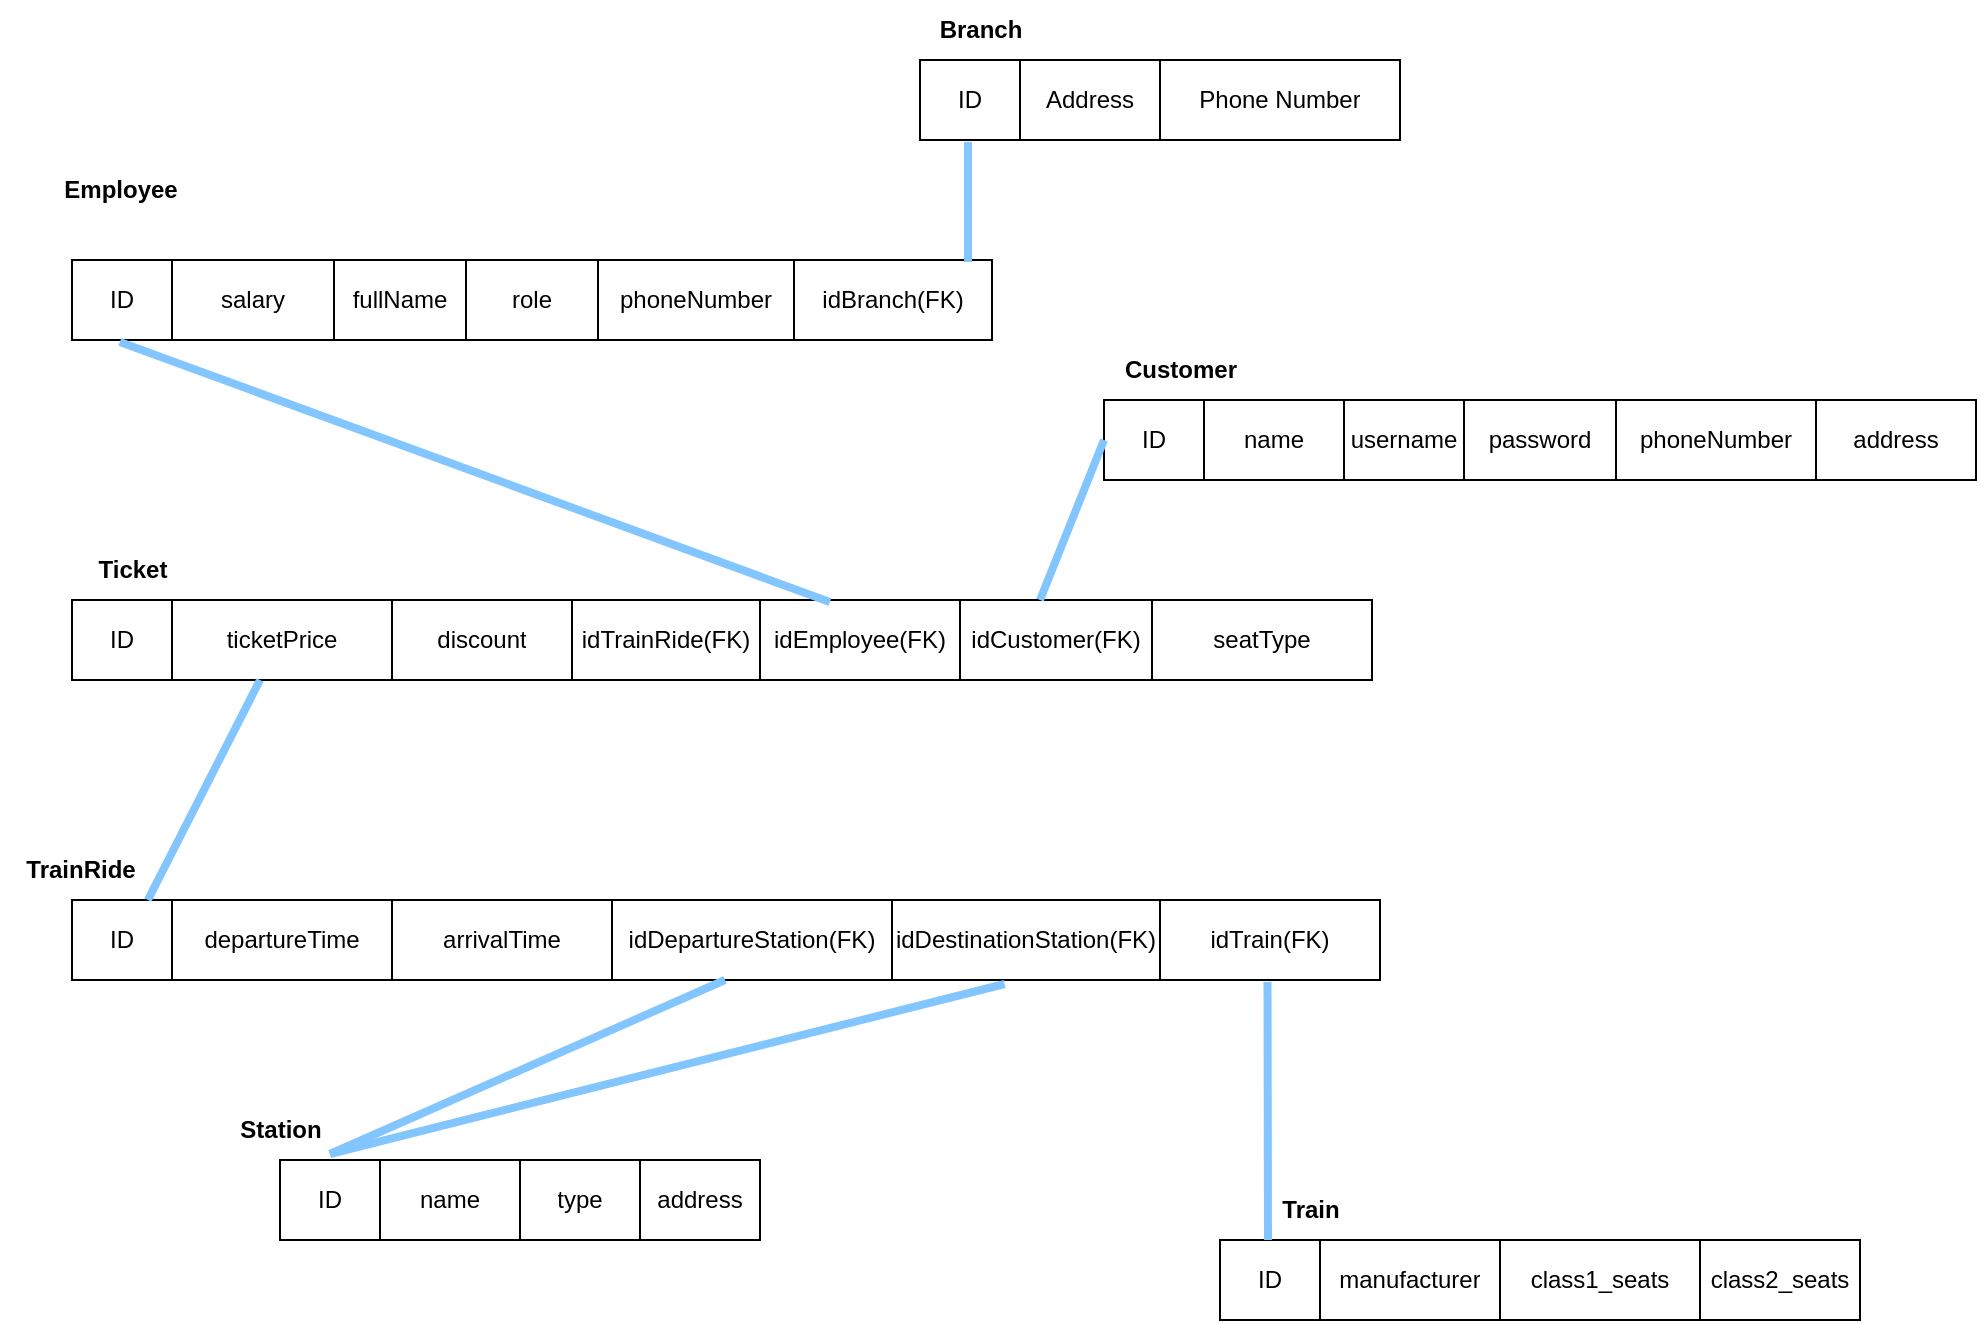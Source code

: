 <mxfile version="24.2.1" type="github">
  <diagram name="Trang-1" id="YBDbR_vrU3Q3pb-mnRNk">
    <mxGraphModel dx="1434" dy="738" grid="1" gridSize="10" guides="1" tooltips="1" connect="1" arrows="1" fold="1" page="1" pageScale="1" pageWidth="827" pageHeight="1169" math="0" shadow="0">
      <root>
        <mxCell id="0" />
        <mxCell id="1" parent="0" />
        <mxCell id="nQlicbacur5IE9ucQl_i-17" value="" style="shape=table;startSize=0;container=1;collapsible=0;childLayout=tableLayout;" vertex="1" parent="1">
          <mxGeometry x="480" y="730" width="240" height="40" as="geometry" />
        </mxCell>
        <mxCell id="nQlicbacur5IE9ucQl_i-18" value="" style="shape=tableRow;horizontal=0;startSize=0;swimlaneHead=0;swimlaneBody=0;strokeColor=inherit;top=0;left=0;bottom=0;right=0;collapsible=0;dropTarget=0;fillColor=none;points=[[0,0.5],[1,0.5]];portConstraint=eastwest;" vertex="1" parent="nQlicbacur5IE9ucQl_i-17">
          <mxGeometry width="240" height="40" as="geometry" />
        </mxCell>
        <mxCell id="nQlicbacur5IE9ucQl_i-19" value="ID" style="shape=partialRectangle;html=1;whiteSpace=wrap;connectable=0;strokeColor=inherit;overflow=hidden;fillColor=none;top=0;left=0;bottom=0;right=0;pointerEvents=1;" vertex="1" parent="nQlicbacur5IE9ucQl_i-18">
          <mxGeometry width="50" height="40" as="geometry">
            <mxRectangle width="50" height="40" as="alternateBounds" />
          </mxGeometry>
        </mxCell>
        <mxCell id="nQlicbacur5IE9ucQl_i-20" value="Address" style="shape=partialRectangle;html=1;whiteSpace=wrap;connectable=0;strokeColor=inherit;overflow=hidden;fillColor=none;top=0;left=0;bottom=0;right=0;pointerEvents=1;" vertex="1" parent="nQlicbacur5IE9ucQl_i-18">
          <mxGeometry x="50" width="70" height="40" as="geometry">
            <mxRectangle width="70" height="40" as="alternateBounds" />
          </mxGeometry>
        </mxCell>
        <mxCell id="nQlicbacur5IE9ucQl_i-21" value="Phone Number" style="shape=partialRectangle;html=1;whiteSpace=wrap;connectable=0;strokeColor=inherit;overflow=hidden;fillColor=none;top=0;left=0;bottom=0;right=0;pointerEvents=1;" vertex="1" parent="nQlicbacur5IE9ucQl_i-18">
          <mxGeometry x="120" width="120" height="40" as="geometry">
            <mxRectangle width="120" height="40" as="alternateBounds" />
          </mxGeometry>
        </mxCell>
        <mxCell id="nQlicbacur5IE9ucQl_i-22" value="" style="shape=table;startSize=0;container=1;collapsible=0;childLayout=tableLayout;" vertex="1" parent="1">
          <mxGeometry x="56" y="830" width="460" height="40" as="geometry" />
        </mxCell>
        <mxCell id="nQlicbacur5IE9ucQl_i-23" value="" style="shape=tableRow;horizontal=0;startSize=0;swimlaneHead=0;swimlaneBody=0;strokeColor=inherit;top=0;left=0;bottom=0;right=0;collapsible=0;dropTarget=0;fillColor=none;points=[[0,0.5],[1,0.5]];portConstraint=eastwest;" vertex="1" parent="nQlicbacur5IE9ucQl_i-22">
          <mxGeometry width="460" height="40" as="geometry" />
        </mxCell>
        <mxCell id="nQlicbacur5IE9ucQl_i-24" value="ID" style="shape=partialRectangle;html=1;whiteSpace=wrap;connectable=0;strokeColor=inherit;overflow=hidden;fillColor=none;top=0;left=0;bottom=0;right=0;pointerEvents=1;" vertex="1" parent="nQlicbacur5IE9ucQl_i-23">
          <mxGeometry width="50" height="40" as="geometry">
            <mxRectangle width="50" height="40" as="alternateBounds" />
          </mxGeometry>
        </mxCell>
        <mxCell id="nQlicbacur5IE9ucQl_i-25" value="salary" style="shape=partialRectangle;html=1;whiteSpace=wrap;connectable=0;strokeColor=inherit;overflow=hidden;fillColor=none;top=0;left=0;bottom=0;right=0;pointerEvents=1;" vertex="1" parent="nQlicbacur5IE9ucQl_i-23">
          <mxGeometry x="50" width="81" height="40" as="geometry">
            <mxRectangle width="81" height="40" as="alternateBounds" />
          </mxGeometry>
        </mxCell>
        <mxCell id="nQlicbacur5IE9ucQl_i-26" value="fullName" style="shape=partialRectangle;html=1;whiteSpace=wrap;connectable=0;strokeColor=inherit;overflow=hidden;fillColor=none;top=0;left=0;bottom=0;right=0;pointerEvents=1;" vertex="1" parent="nQlicbacur5IE9ucQl_i-23">
          <mxGeometry x="131" width="66" height="40" as="geometry">
            <mxRectangle width="66" height="40" as="alternateBounds" />
          </mxGeometry>
        </mxCell>
        <mxCell id="nQlicbacur5IE9ucQl_i-27" value="role" style="shape=partialRectangle;html=1;whiteSpace=wrap;connectable=0;strokeColor=inherit;overflow=hidden;fillColor=none;top=0;left=0;bottom=0;right=0;pointerEvents=1;" vertex="1" parent="nQlicbacur5IE9ucQl_i-23">
          <mxGeometry x="197" width="66" height="40" as="geometry">
            <mxRectangle width="66" height="40" as="alternateBounds" />
          </mxGeometry>
        </mxCell>
        <mxCell id="nQlicbacur5IE9ucQl_i-28" value="phoneNumber" style="shape=partialRectangle;html=1;whiteSpace=wrap;connectable=0;strokeColor=inherit;overflow=hidden;fillColor=none;top=0;left=0;bottom=0;right=0;pointerEvents=1;" vertex="1" parent="nQlicbacur5IE9ucQl_i-23">
          <mxGeometry x="263" width="98" height="40" as="geometry">
            <mxRectangle width="98" height="40" as="alternateBounds" />
          </mxGeometry>
        </mxCell>
        <mxCell id="nQlicbacur5IE9ucQl_i-29" value="idBranch(FK)" style="shape=partialRectangle;html=1;whiteSpace=wrap;connectable=0;strokeColor=inherit;overflow=hidden;fillColor=none;top=0;left=0;bottom=0;right=0;pointerEvents=1;" vertex="1" parent="nQlicbacur5IE9ucQl_i-23">
          <mxGeometry x="361" width="99" height="40" as="geometry">
            <mxRectangle width="99" height="40" as="alternateBounds" />
          </mxGeometry>
        </mxCell>
        <mxCell id="nQlicbacur5IE9ucQl_i-30" value="" style="shape=table;startSize=0;container=1;collapsible=0;childLayout=tableLayout;" vertex="1" parent="1">
          <mxGeometry x="572" y="900" width="436" height="40" as="geometry" />
        </mxCell>
        <mxCell id="nQlicbacur5IE9ucQl_i-31" value="" style="shape=tableRow;horizontal=0;startSize=0;swimlaneHead=0;swimlaneBody=0;strokeColor=inherit;top=0;left=0;bottom=0;right=0;collapsible=0;dropTarget=0;fillColor=none;points=[[0,0.5],[1,0.5]];portConstraint=eastwest;" vertex="1" parent="nQlicbacur5IE9ucQl_i-30">
          <mxGeometry width="436" height="40" as="geometry" />
        </mxCell>
        <mxCell id="nQlicbacur5IE9ucQl_i-32" value="ID" style="shape=partialRectangle;html=1;whiteSpace=wrap;connectable=0;strokeColor=inherit;overflow=hidden;fillColor=none;top=0;left=0;bottom=0;right=0;pointerEvents=1;" vertex="1" parent="nQlicbacur5IE9ucQl_i-31">
          <mxGeometry width="50" height="40" as="geometry">
            <mxRectangle width="50" height="40" as="alternateBounds" />
          </mxGeometry>
        </mxCell>
        <mxCell id="nQlicbacur5IE9ucQl_i-33" value="name" style="shape=partialRectangle;html=1;whiteSpace=wrap;connectable=0;strokeColor=inherit;overflow=hidden;fillColor=none;top=0;left=0;bottom=0;right=0;pointerEvents=1;" vertex="1" parent="nQlicbacur5IE9ucQl_i-31">
          <mxGeometry x="50" width="70" height="40" as="geometry">
            <mxRectangle width="70" height="40" as="alternateBounds" />
          </mxGeometry>
        </mxCell>
        <mxCell id="nQlicbacur5IE9ucQl_i-34" value="username" style="shape=partialRectangle;html=1;whiteSpace=wrap;connectable=0;strokeColor=inherit;overflow=hidden;fillColor=none;top=0;left=0;bottom=0;right=0;pointerEvents=1;" vertex="1" parent="nQlicbacur5IE9ucQl_i-31">
          <mxGeometry x="120" width="60" height="40" as="geometry">
            <mxRectangle width="60" height="40" as="alternateBounds" />
          </mxGeometry>
        </mxCell>
        <mxCell id="nQlicbacur5IE9ucQl_i-35" value="password" style="shape=partialRectangle;html=1;whiteSpace=wrap;connectable=0;strokeColor=inherit;overflow=hidden;fillColor=none;top=0;left=0;bottom=0;right=0;pointerEvents=1;" vertex="1" parent="nQlicbacur5IE9ucQl_i-31">
          <mxGeometry x="180" width="76" height="40" as="geometry">
            <mxRectangle width="76" height="40" as="alternateBounds" />
          </mxGeometry>
        </mxCell>
        <mxCell id="nQlicbacur5IE9ucQl_i-36" value="phoneNumber" style="shape=partialRectangle;html=1;whiteSpace=wrap;connectable=0;strokeColor=inherit;overflow=hidden;fillColor=none;top=0;left=0;bottom=0;right=0;pointerEvents=1;" vertex="1" parent="nQlicbacur5IE9ucQl_i-31">
          <mxGeometry x="256" width="100" height="40" as="geometry">
            <mxRectangle width="100" height="40" as="alternateBounds" />
          </mxGeometry>
        </mxCell>
        <mxCell id="nQlicbacur5IE9ucQl_i-37" value="address" style="shape=partialRectangle;html=1;whiteSpace=wrap;connectable=0;strokeColor=inherit;overflow=hidden;fillColor=none;top=0;left=0;bottom=0;right=0;pointerEvents=1;" vertex="1" parent="nQlicbacur5IE9ucQl_i-31">
          <mxGeometry x="356" width="80" height="40" as="geometry">
            <mxRectangle width="80" height="40" as="alternateBounds" />
          </mxGeometry>
        </mxCell>
        <mxCell id="nQlicbacur5IE9ucQl_i-38" value="" style="shape=table;startSize=0;container=1;collapsible=0;childLayout=tableLayout;" vertex="1" parent="1">
          <mxGeometry x="56" y="1000" width="650" height="40" as="geometry" />
        </mxCell>
        <mxCell id="nQlicbacur5IE9ucQl_i-39" value="" style="shape=tableRow;horizontal=0;startSize=0;swimlaneHead=0;swimlaneBody=0;strokeColor=inherit;top=0;left=0;bottom=0;right=0;collapsible=0;dropTarget=0;fillColor=none;points=[[0,0.5],[1,0.5]];portConstraint=eastwest;" vertex="1" parent="nQlicbacur5IE9ucQl_i-38">
          <mxGeometry width="650" height="40" as="geometry" />
        </mxCell>
        <mxCell id="nQlicbacur5IE9ucQl_i-40" value="ID" style="shape=partialRectangle;html=1;whiteSpace=wrap;connectable=0;strokeColor=inherit;overflow=hidden;fillColor=none;top=0;left=0;bottom=0;right=0;pointerEvents=1;" vertex="1" parent="nQlicbacur5IE9ucQl_i-39">
          <mxGeometry width="50" height="40" as="geometry">
            <mxRectangle width="50" height="40" as="alternateBounds" />
          </mxGeometry>
        </mxCell>
        <mxCell id="nQlicbacur5IE9ucQl_i-41" value="ticketPrice" style="shape=partialRectangle;html=1;whiteSpace=wrap;connectable=0;strokeColor=inherit;overflow=hidden;fillColor=none;top=0;left=0;bottom=0;right=0;pointerEvents=1;" vertex="1" parent="nQlicbacur5IE9ucQl_i-39">
          <mxGeometry x="50" width="110" height="40" as="geometry">
            <mxRectangle width="110" height="40" as="alternateBounds" />
          </mxGeometry>
        </mxCell>
        <mxCell id="nQlicbacur5IE9ucQl_i-42" value="discount" style="shape=partialRectangle;html=1;whiteSpace=wrap;connectable=0;strokeColor=inherit;overflow=hidden;fillColor=none;top=0;left=0;bottom=0;right=0;pointerEvents=1;" vertex="1" parent="nQlicbacur5IE9ucQl_i-39">
          <mxGeometry x="160" width="90" height="40" as="geometry">
            <mxRectangle width="90" height="40" as="alternateBounds" />
          </mxGeometry>
        </mxCell>
        <mxCell id="nQlicbacur5IE9ucQl_i-43" value="idTrainRide(FK)" style="shape=partialRectangle;html=1;whiteSpace=wrap;connectable=0;strokeColor=inherit;overflow=hidden;fillColor=none;top=0;left=0;bottom=0;right=0;pointerEvents=1;" vertex="1" parent="nQlicbacur5IE9ucQl_i-39">
          <mxGeometry x="250" width="94" height="40" as="geometry">
            <mxRectangle width="94" height="40" as="alternateBounds" />
          </mxGeometry>
        </mxCell>
        <mxCell id="nQlicbacur5IE9ucQl_i-44" value="idEmployee(FK)" style="shape=partialRectangle;html=1;whiteSpace=wrap;connectable=0;strokeColor=inherit;overflow=hidden;fillColor=none;top=0;left=0;bottom=0;right=0;pointerEvents=1;" vertex="1" parent="nQlicbacur5IE9ucQl_i-39">
          <mxGeometry x="344" width="100" height="40" as="geometry">
            <mxRectangle width="100" height="40" as="alternateBounds" />
          </mxGeometry>
        </mxCell>
        <mxCell id="nQlicbacur5IE9ucQl_i-45" value="idCustomer(FK)" style="shape=partialRectangle;html=1;whiteSpace=wrap;connectable=0;strokeColor=inherit;overflow=hidden;fillColor=none;top=0;left=0;bottom=0;right=0;pointerEvents=1;" vertex="1" parent="nQlicbacur5IE9ucQl_i-39">
          <mxGeometry x="444" width="96" height="40" as="geometry">
            <mxRectangle width="96" height="40" as="alternateBounds" />
          </mxGeometry>
        </mxCell>
        <mxCell id="nQlicbacur5IE9ucQl_i-81" value="seatType" style="shape=partialRectangle;html=1;whiteSpace=wrap;connectable=0;strokeColor=inherit;overflow=hidden;fillColor=none;top=0;left=0;bottom=0;right=0;pointerEvents=1;" vertex="1" parent="nQlicbacur5IE9ucQl_i-39">
          <mxGeometry x="540" width="110" height="40" as="geometry">
            <mxRectangle width="110" height="40" as="alternateBounds" />
          </mxGeometry>
        </mxCell>
        <mxCell id="nQlicbacur5IE9ucQl_i-54" value="" style="shape=table;startSize=0;container=1;collapsible=0;childLayout=tableLayout;" vertex="1" parent="1">
          <mxGeometry x="56" y="1150" width="654" height="40" as="geometry" />
        </mxCell>
        <mxCell id="nQlicbacur5IE9ucQl_i-55" value="" style="shape=tableRow;horizontal=0;startSize=0;swimlaneHead=0;swimlaneBody=0;strokeColor=inherit;top=0;left=0;bottom=0;right=0;collapsible=0;dropTarget=0;fillColor=none;points=[[0,0.5],[1,0.5]];portConstraint=eastwest;" vertex="1" parent="nQlicbacur5IE9ucQl_i-54">
          <mxGeometry width="654" height="40" as="geometry" />
        </mxCell>
        <mxCell id="nQlicbacur5IE9ucQl_i-56" value="ID" style="shape=partialRectangle;html=1;whiteSpace=wrap;connectable=0;strokeColor=inherit;overflow=hidden;fillColor=none;top=0;left=0;bottom=0;right=0;pointerEvents=1;" vertex="1" parent="nQlicbacur5IE9ucQl_i-55">
          <mxGeometry width="50" height="40" as="geometry">
            <mxRectangle width="50" height="40" as="alternateBounds" />
          </mxGeometry>
        </mxCell>
        <mxCell id="nQlicbacur5IE9ucQl_i-57" value="departureTime" style="shape=partialRectangle;html=1;whiteSpace=wrap;connectable=0;strokeColor=inherit;overflow=hidden;fillColor=none;top=0;left=0;bottom=0;right=0;pointerEvents=1;" vertex="1" parent="nQlicbacur5IE9ucQl_i-55">
          <mxGeometry x="50" width="110" height="40" as="geometry">
            <mxRectangle width="110" height="40" as="alternateBounds" />
          </mxGeometry>
        </mxCell>
        <mxCell id="nQlicbacur5IE9ucQl_i-86" value="arrivalTime" style="shape=partialRectangle;html=1;whiteSpace=wrap;connectable=0;strokeColor=inherit;overflow=hidden;fillColor=none;top=0;left=0;bottom=0;right=0;pointerEvents=1;" vertex="1" parent="nQlicbacur5IE9ucQl_i-55">
          <mxGeometry x="160" width="110" height="40" as="geometry">
            <mxRectangle width="110" height="40" as="alternateBounds" />
          </mxGeometry>
        </mxCell>
        <mxCell id="nQlicbacur5IE9ucQl_i-58" value="idDepartureStation(FK)" style="shape=partialRectangle;html=1;whiteSpace=wrap;connectable=0;strokeColor=inherit;overflow=hidden;fillColor=none;top=0;left=0;bottom=0;right=0;pointerEvents=1;" vertex="1" parent="nQlicbacur5IE9ucQl_i-55">
          <mxGeometry x="270" width="140" height="40" as="geometry">
            <mxRectangle width="140" height="40" as="alternateBounds" />
          </mxGeometry>
        </mxCell>
        <mxCell id="nQlicbacur5IE9ucQl_i-59" value="idDestinationStation(FK)" style="shape=partialRectangle;html=1;whiteSpace=wrap;connectable=0;strokeColor=inherit;overflow=hidden;fillColor=none;top=0;left=0;bottom=0;right=0;pointerEvents=1;" vertex="1" parent="nQlicbacur5IE9ucQl_i-55">
          <mxGeometry x="410" width="134" height="40" as="geometry">
            <mxRectangle width="134" height="40" as="alternateBounds" />
          </mxGeometry>
        </mxCell>
        <mxCell id="nQlicbacur5IE9ucQl_i-60" value="idTrain(FK)" style="shape=partialRectangle;html=1;whiteSpace=wrap;connectable=0;strokeColor=inherit;overflow=hidden;fillColor=none;top=0;left=0;bottom=0;right=0;pointerEvents=1;" vertex="1" parent="nQlicbacur5IE9ucQl_i-55">
          <mxGeometry x="544" width="110" height="40" as="geometry">
            <mxRectangle width="110" height="40" as="alternateBounds" />
          </mxGeometry>
        </mxCell>
        <mxCell id="nQlicbacur5IE9ucQl_i-66" value="" style="shape=table;startSize=0;container=1;collapsible=0;childLayout=tableLayout;" vertex="1" parent="1">
          <mxGeometry x="160" y="1280" width="240" height="40" as="geometry" />
        </mxCell>
        <mxCell id="nQlicbacur5IE9ucQl_i-67" value="" style="shape=tableRow;horizontal=0;startSize=0;swimlaneHead=0;swimlaneBody=0;strokeColor=inherit;top=0;left=0;bottom=0;right=0;collapsible=0;dropTarget=0;fillColor=none;points=[[0,0.5],[1,0.5]];portConstraint=eastwest;" vertex="1" parent="nQlicbacur5IE9ucQl_i-66">
          <mxGeometry width="240" height="40" as="geometry" />
        </mxCell>
        <mxCell id="nQlicbacur5IE9ucQl_i-68" value="ID" style="shape=partialRectangle;html=1;whiteSpace=wrap;connectable=0;strokeColor=inherit;overflow=hidden;fillColor=none;top=0;left=0;bottom=0;right=0;pointerEvents=1;" vertex="1" parent="nQlicbacur5IE9ucQl_i-67">
          <mxGeometry width="50" height="40" as="geometry">
            <mxRectangle width="50" height="40" as="alternateBounds" />
          </mxGeometry>
        </mxCell>
        <mxCell id="nQlicbacur5IE9ucQl_i-69" value="name" style="shape=partialRectangle;html=1;whiteSpace=wrap;connectable=0;strokeColor=inherit;overflow=hidden;fillColor=none;top=0;left=0;bottom=0;right=0;pointerEvents=1;" vertex="1" parent="nQlicbacur5IE9ucQl_i-67">
          <mxGeometry x="50" width="70" height="40" as="geometry">
            <mxRectangle width="70" height="40" as="alternateBounds" />
          </mxGeometry>
        </mxCell>
        <mxCell id="nQlicbacur5IE9ucQl_i-70" value="type" style="shape=partialRectangle;html=1;whiteSpace=wrap;connectable=0;strokeColor=inherit;overflow=hidden;fillColor=none;top=0;left=0;bottom=0;right=0;pointerEvents=1;" vertex="1" parent="nQlicbacur5IE9ucQl_i-67">
          <mxGeometry x="120" width="60" height="40" as="geometry">
            <mxRectangle width="60" height="40" as="alternateBounds" />
          </mxGeometry>
        </mxCell>
        <mxCell id="nQlicbacur5IE9ucQl_i-71" value="address" style="shape=partialRectangle;html=1;whiteSpace=wrap;connectable=0;strokeColor=inherit;overflow=hidden;fillColor=none;top=0;left=0;bottom=0;right=0;pointerEvents=1;" vertex="1" parent="nQlicbacur5IE9ucQl_i-67">
          <mxGeometry x="180" width="60" height="40" as="geometry">
            <mxRectangle width="60" height="40" as="alternateBounds" />
          </mxGeometry>
        </mxCell>
        <mxCell id="nQlicbacur5IE9ucQl_i-72" value="" style="shape=table;startSize=0;container=1;collapsible=0;childLayout=tableLayout;" vertex="1" parent="1">
          <mxGeometry x="630" y="1320" width="320" height="40" as="geometry" />
        </mxCell>
        <mxCell id="nQlicbacur5IE9ucQl_i-73" value="" style="shape=tableRow;horizontal=0;startSize=0;swimlaneHead=0;swimlaneBody=0;strokeColor=inherit;top=0;left=0;bottom=0;right=0;collapsible=0;dropTarget=0;fillColor=none;points=[[0,0.5],[1,0.5]];portConstraint=eastwest;" vertex="1" parent="nQlicbacur5IE9ucQl_i-72">
          <mxGeometry width="320" height="40" as="geometry" />
        </mxCell>
        <mxCell id="nQlicbacur5IE9ucQl_i-74" value="ID" style="shape=partialRectangle;html=1;whiteSpace=wrap;connectable=0;strokeColor=inherit;overflow=hidden;fillColor=none;top=0;left=0;bottom=0;right=0;pointerEvents=1;" vertex="1" parent="nQlicbacur5IE9ucQl_i-73">
          <mxGeometry width="50" height="40" as="geometry">
            <mxRectangle width="50" height="40" as="alternateBounds" />
          </mxGeometry>
        </mxCell>
        <mxCell id="nQlicbacur5IE9ucQl_i-75" value="manufacturer" style="shape=partialRectangle;html=1;whiteSpace=wrap;connectable=0;strokeColor=inherit;overflow=hidden;fillColor=none;top=0;left=0;bottom=0;right=0;pointerEvents=1;" vertex="1" parent="nQlicbacur5IE9ucQl_i-73">
          <mxGeometry x="50" width="90" height="40" as="geometry">
            <mxRectangle width="90" height="40" as="alternateBounds" />
          </mxGeometry>
        </mxCell>
        <mxCell id="nQlicbacur5IE9ucQl_i-76" value="class1_seats" style="shape=partialRectangle;html=1;whiteSpace=wrap;connectable=0;strokeColor=inherit;overflow=hidden;fillColor=none;top=0;left=0;bottom=0;right=0;pointerEvents=1;" vertex="1" parent="nQlicbacur5IE9ucQl_i-73">
          <mxGeometry x="140" width="100" height="40" as="geometry">
            <mxRectangle width="100" height="40" as="alternateBounds" />
          </mxGeometry>
        </mxCell>
        <mxCell id="nQlicbacur5IE9ucQl_i-77" value="class2_seats" style="shape=partialRectangle;html=1;whiteSpace=wrap;connectable=0;strokeColor=inherit;overflow=hidden;fillColor=none;top=0;left=0;bottom=0;right=0;pointerEvents=1;" vertex="1" parent="nQlicbacur5IE9ucQl_i-73">
          <mxGeometry x="240" width="80" height="40" as="geometry">
            <mxRectangle width="80" height="40" as="alternateBounds" />
          </mxGeometry>
        </mxCell>
        <mxCell id="nQlicbacur5IE9ucQl_i-79" value="" style="endArrow=none;html=1;rounded=0;entryX=0.1;entryY=1.025;entryDx=0;entryDy=0;entryPerimeter=0;exitX=0.974;exitY=0.025;exitDx=0;exitDy=0;exitPerimeter=0;strokeColor=#82C5FF;strokeWidth=4;" edge="1" parent="1" source="nQlicbacur5IE9ucQl_i-23" target="nQlicbacur5IE9ucQl_i-18">
          <mxGeometry width="50" height="50" relative="1" as="geometry">
            <mxPoint x="550" y="1040" as="sourcePoint" />
            <mxPoint x="600" y="990" as="targetPoint" />
          </mxGeometry>
        </mxCell>
        <mxCell id="nQlicbacur5IE9ucQl_i-80" value="" style="endArrow=none;html=1;rounded=0;entryX=0.052;entryY=1.025;entryDx=0;entryDy=0;entryPerimeter=0;exitX=0.583;exitY=0.025;exitDx=0;exitDy=0;exitPerimeter=0;strokeColor=#82C5FF;strokeWidth=4;" edge="1" parent="1" source="nQlicbacur5IE9ucQl_i-39" target="nQlicbacur5IE9ucQl_i-23">
          <mxGeometry width="50" height="50" relative="1" as="geometry">
            <mxPoint x="80" y="940" as="sourcePoint" />
            <mxPoint x="80" y="850" as="targetPoint" />
          </mxGeometry>
        </mxCell>
        <mxCell id="nQlicbacur5IE9ucQl_i-83" value="" style="endArrow=none;html=1;rounded=0;entryX=0;entryY=0.5;entryDx=0;entryDy=0;exitX=0.974;exitY=0.025;exitDx=0;exitDy=0;exitPerimeter=0;strokeColor=#82C5FF;strokeWidth=4;" edge="1" parent="1" target="nQlicbacur5IE9ucQl_i-31">
          <mxGeometry width="50" height="50" relative="1" as="geometry">
            <mxPoint x="540" y="1000" as="sourcePoint" />
            <mxPoint x="540" y="910" as="targetPoint" />
          </mxGeometry>
        </mxCell>
        <mxCell id="nQlicbacur5IE9ucQl_i-84" value="" style="endArrow=none;html=1;rounded=0;entryX=0.1;entryY=1.025;entryDx=0;entryDy=0;entryPerimeter=0;exitX=0.058;exitY=0;exitDx=0;exitDy=0;exitPerimeter=0;strokeColor=#82C5FF;strokeWidth=4;" edge="1" parent="1" source="nQlicbacur5IE9ucQl_i-55">
          <mxGeometry width="50" height="50" relative="1" as="geometry">
            <mxPoint x="150" y="1130" as="sourcePoint" />
            <mxPoint x="150" y="1040" as="targetPoint" />
          </mxGeometry>
        </mxCell>
        <mxCell id="nQlicbacur5IE9ucQl_i-85" value="" style="endArrow=none;html=1;rounded=0;entryX=0.914;entryY=1;entryDx=0;entryDy=0;entryPerimeter=0;strokeColor=#82C5FF;strokeWidth=4;exitX=0.075;exitY=0;exitDx=0;exitDy=0;exitPerimeter=0;" edge="1" parent="1" source="nQlicbacur5IE9ucQl_i-73">
          <mxGeometry width="50" height="50" relative="1" as="geometry">
            <mxPoint x="654" y="1291" as="sourcePoint" />
            <mxPoint x="653.756" y="1191" as="targetPoint" />
          </mxGeometry>
        </mxCell>
        <mxCell id="nQlicbacur5IE9ucQl_i-87" value="" style="endArrow=none;html=1;rounded=0;entryX=0.1;entryY=1.025;entryDx=0;entryDy=0;entryPerimeter=0;exitX=0.104;exitY=-0.075;exitDx=0;exitDy=0;exitPerimeter=0;strokeColor=#82C5FF;strokeWidth=4;" edge="1" parent="1" source="nQlicbacur5IE9ucQl_i-67">
          <mxGeometry width="50" height="50" relative="1" as="geometry">
            <mxPoint x="382.5" y="1280" as="sourcePoint" />
            <mxPoint x="382.5" y="1190" as="targetPoint" />
          </mxGeometry>
        </mxCell>
        <mxCell id="nQlicbacur5IE9ucQl_i-88" value="" style="endArrow=none;html=1;rounded=0;entryX=0.713;entryY=1.05;entryDx=0;entryDy=0;entryPerimeter=0;strokeColor=#82C5FF;strokeWidth=4;" edge="1" parent="1" target="nQlicbacur5IE9ucQl_i-55">
          <mxGeometry width="50" height="50" relative="1" as="geometry">
            <mxPoint x="185" y="1277" as="sourcePoint" />
            <mxPoint x="560" y="930" as="targetPoint" />
          </mxGeometry>
        </mxCell>
        <mxCell id="nQlicbacur5IE9ucQl_i-89" value="&lt;b&gt;Train&lt;/b&gt;" style="text;html=1;align=center;verticalAlign=middle;resizable=0;points=[];autosize=1;strokeColor=none;fillColor=none;" vertex="1" parent="1">
          <mxGeometry x="650" y="1290" width="50" height="30" as="geometry" />
        </mxCell>
        <mxCell id="nQlicbacur5IE9ucQl_i-90" value="&lt;b&gt;Station&lt;/b&gt;" style="text;html=1;align=center;verticalAlign=middle;resizable=0;points=[];autosize=1;strokeColor=none;fillColor=none;" vertex="1" parent="1">
          <mxGeometry x="130" y="1250" width="60" height="30" as="geometry" />
        </mxCell>
        <mxCell id="nQlicbacur5IE9ucQl_i-91" value="&lt;b&gt;Employee&lt;/b&gt;" style="text;html=1;align=center;verticalAlign=middle;resizable=0;points=[];autosize=1;strokeColor=none;fillColor=none;" vertex="1" parent="1">
          <mxGeometry x="40" y="780" width="80" height="30" as="geometry" />
        </mxCell>
        <mxCell id="nQlicbacur5IE9ucQl_i-92" value="&lt;b&gt;Branch&lt;/b&gt;" style="text;html=1;align=center;verticalAlign=middle;resizable=0;points=[];autosize=1;strokeColor=none;fillColor=none;" vertex="1" parent="1">
          <mxGeometry x="480" y="700" width="60" height="30" as="geometry" />
        </mxCell>
        <mxCell id="nQlicbacur5IE9ucQl_i-94" value="&lt;b&gt;Customer&lt;/b&gt;" style="text;html=1;align=center;verticalAlign=middle;resizable=0;points=[];autosize=1;strokeColor=none;fillColor=none;" vertex="1" parent="1">
          <mxGeometry x="570" y="870" width="80" height="30" as="geometry" />
        </mxCell>
        <mxCell id="nQlicbacur5IE9ucQl_i-96" value="&lt;b&gt;Ticket&lt;/b&gt;" style="text;html=1;align=center;verticalAlign=middle;resizable=0;points=[];autosize=1;strokeColor=none;fillColor=none;" vertex="1" parent="1">
          <mxGeometry x="56" y="970" width="60" height="30" as="geometry" />
        </mxCell>
        <mxCell id="nQlicbacur5IE9ucQl_i-97" value="&lt;b&gt;TrainRide&lt;/b&gt;" style="text;html=1;align=center;verticalAlign=middle;resizable=0;points=[];autosize=1;strokeColor=none;fillColor=none;" vertex="1" parent="1">
          <mxGeometry x="20" y="1120" width="80" height="30" as="geometry" />
        </mxCell>
      </root>
    </mxGraphModel>
  </diagram>
</mxfile>
